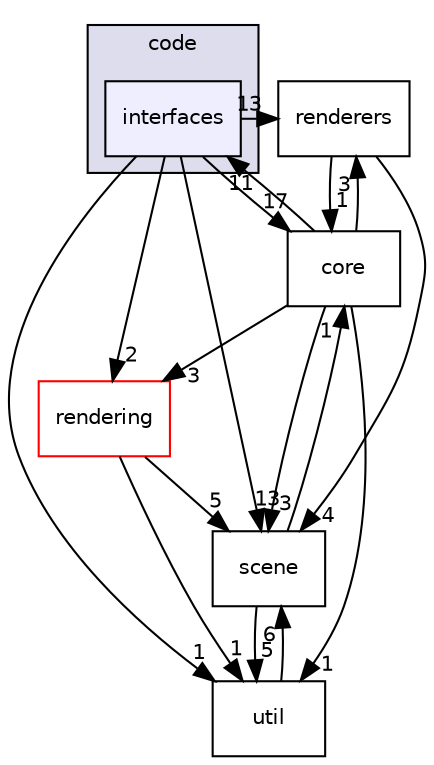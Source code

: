 digraph "C:/Users/Jose/Documents/Projects/VCTRenderer/engine/assets/code/interfaces" {
  compound=true
  node [ fontsize="10", fontname="Helvetica"];
  edge [ labelfontsize="10", labelfontname="Helvetica"];
  subgraph clusterdir_07212b3ff73bb874481ebcc4d19ddc13 {
    graph [ bgcolor="#ddddee", pencolor="black", label="code" fontname="Helvetica", fontsize="10", URL="dir_07212b3ff73bb874481ebcc4d19ddc13.html"]
  dir_01dbbd504481deed16a399ce292f700e [shape=box, label="interfaces", style="filled", fillcolor="#eeeeff", pencolor="black", URL="dir_01dbbd504481deed16a399ce292f700e.html"];
  }
  dir_0b1046d8da40a570df51a1ed10004ba1 [shape=box label="renderers" URL="dir_0b1046d8da40a570df51a1ed10004ba1.html"];
  dir_eda65af757018533823b29d4f412de51 [shape=box label="rendering" fillcolor="white" style="filled" color="red" URL="dir_eda65af757018533823b29d4f412de51.html"];
  dir_a0e47c104ecd6c0b6dccb5f33d071508 [shape=box label="core" URL="dir_a0e47c104ecd6c0b6dccb5f33d071508.html"];
  dir_e3ae55271edb648fb32b969ad2836458 [shape=box label="util" URL="dir_e3ae55271edb648fb32b969ad2836458.html"];
  dir_c4b2e6fa44e5132327cff5b3242dfb0d [shape=box label="scene" URL="dir_c4b2e6fa44e5132327cff5b3242dfb0d.html"];
  dir_0b1046d8da40a570df51a1ed10004ba1->dir_a0e47c104ecd6c0b6dccb5f33d071508 [headlabel="1", labeldistance=1.5 headhref="dir_000006_000007.html"];
  dir_0b1046d8da40a570df51a1ed10004ba1->dir_c4b2e6fa44e5132327cff5b3242dfb0d [headlabel="4", labeldistance=1.5 headhref="dir_000006_000010.html"];
  dir_01dbbd504481deed16a399ce292f700e->dir_0b1046d8da40a570df51a1ed10004ba1 [headlabel="13", labeldistance=1.5 headhref="dir_000004_000006.html"];
  dir_01dbbd504481deed16a399ce292f700e->dir_eda65af757018533823b29d4f412de51 [headlabel="2", labeldistance=1.5 headhref="dir_000004_000008.html"];
  dir_01dbbd504481deed16a399ce292f700e->dir_a0e47c104ecd6c0b6dccb5f33d071508 [headlabel="17", labeldistance=1.5 headhref="dir_000004_000007.html"];
  dir_01dbbd504481deed16a399ce292f700e->dir_e3ae55271edb648fb32b969ad2836458 [headlabel="1", labeldistance=1.5 headhref="dir_000004_000012.html"];
  dir_01dbbd504481deed16a399ce292f700e->dir_c4b2e6fa44e5132327cff5b3242dfb0d [headlabel="13", labeldistance=1.5 headhref="dir_000004_000010.html"];
  dir_eda65af757018533823b29d4f412de51->dir_e3ae55271edb648fb32b969ad2836458 [headlabel="1", labeldistance=1.5 headhref="dir_000008_000012.html"];
  dir_eda65af757018533823b29d4f412de51->dir_c4b2e6fa44e5132327cff5b3242dfb0d [headlabel="5", labeldistance=1.5 headhref="dir_000008_000010.html"];
  dir_a0e47c104ecd6c0b6dccb5f33d071508->dir_0b1046d8da40a570df51a1ed10004ba1 [headlabel="3", labeldistance=1.5 headhref="dir_000007_000006.html"];
  dir_a0e47c104ecd6c0b6dccb5f33d071508->dir_01dbbd504481deed16a399ce292f700e [headlabel="11", labeldistance=1.5 headhref="dir_000007_000004.html"];
  dir_a0e47c104ecd6c0b6dccb5f33d071508->dir_eda65af757018533823b29d4f412de51 [headlabel="3", labeldistance=1.5 headhref="dir_000007_000008.html"];
  dir_a0e47c104ecd6c0b6dccb5f33d071508->dir_e3ae55271edb648fb32b969ad2836458 [headlabel="1", labeldistance=1.5 headhref="dir_000007_000012.html"];
  dir_a0e47c104ecd6c0b6dccb5f33d071508->dir_c4b2e6fa44e5132327cff5b3242dfb0d [headlabel="3", labeldistance=1.5 headhref="dir_000007_000010.html"];
  dir_e3ae55271edb648fb32b969ad2836458->dir_c4b2e6fa44e5132327cff5b3242dfb0d [headlabel="6", labeldistance=1.5 headhref="dir_000012_000010.html"];
  dir_c4b2e6fa44e5132327cff5b3242dfb0d->dir_a0e47c104ecd6c0b6dccb5f33d071508 [headlabel="1", labeldistance=1.5 headhref="dir_000010_000007.html"];
  dir_c4b2e6fa44e5132327cff5b3242dfb0d->dir_e3ae55271edb648fb32b969ad2836458 [headlabel="5", labeldistance=1.5 headhref="dir_000010_000012.html"];
}
